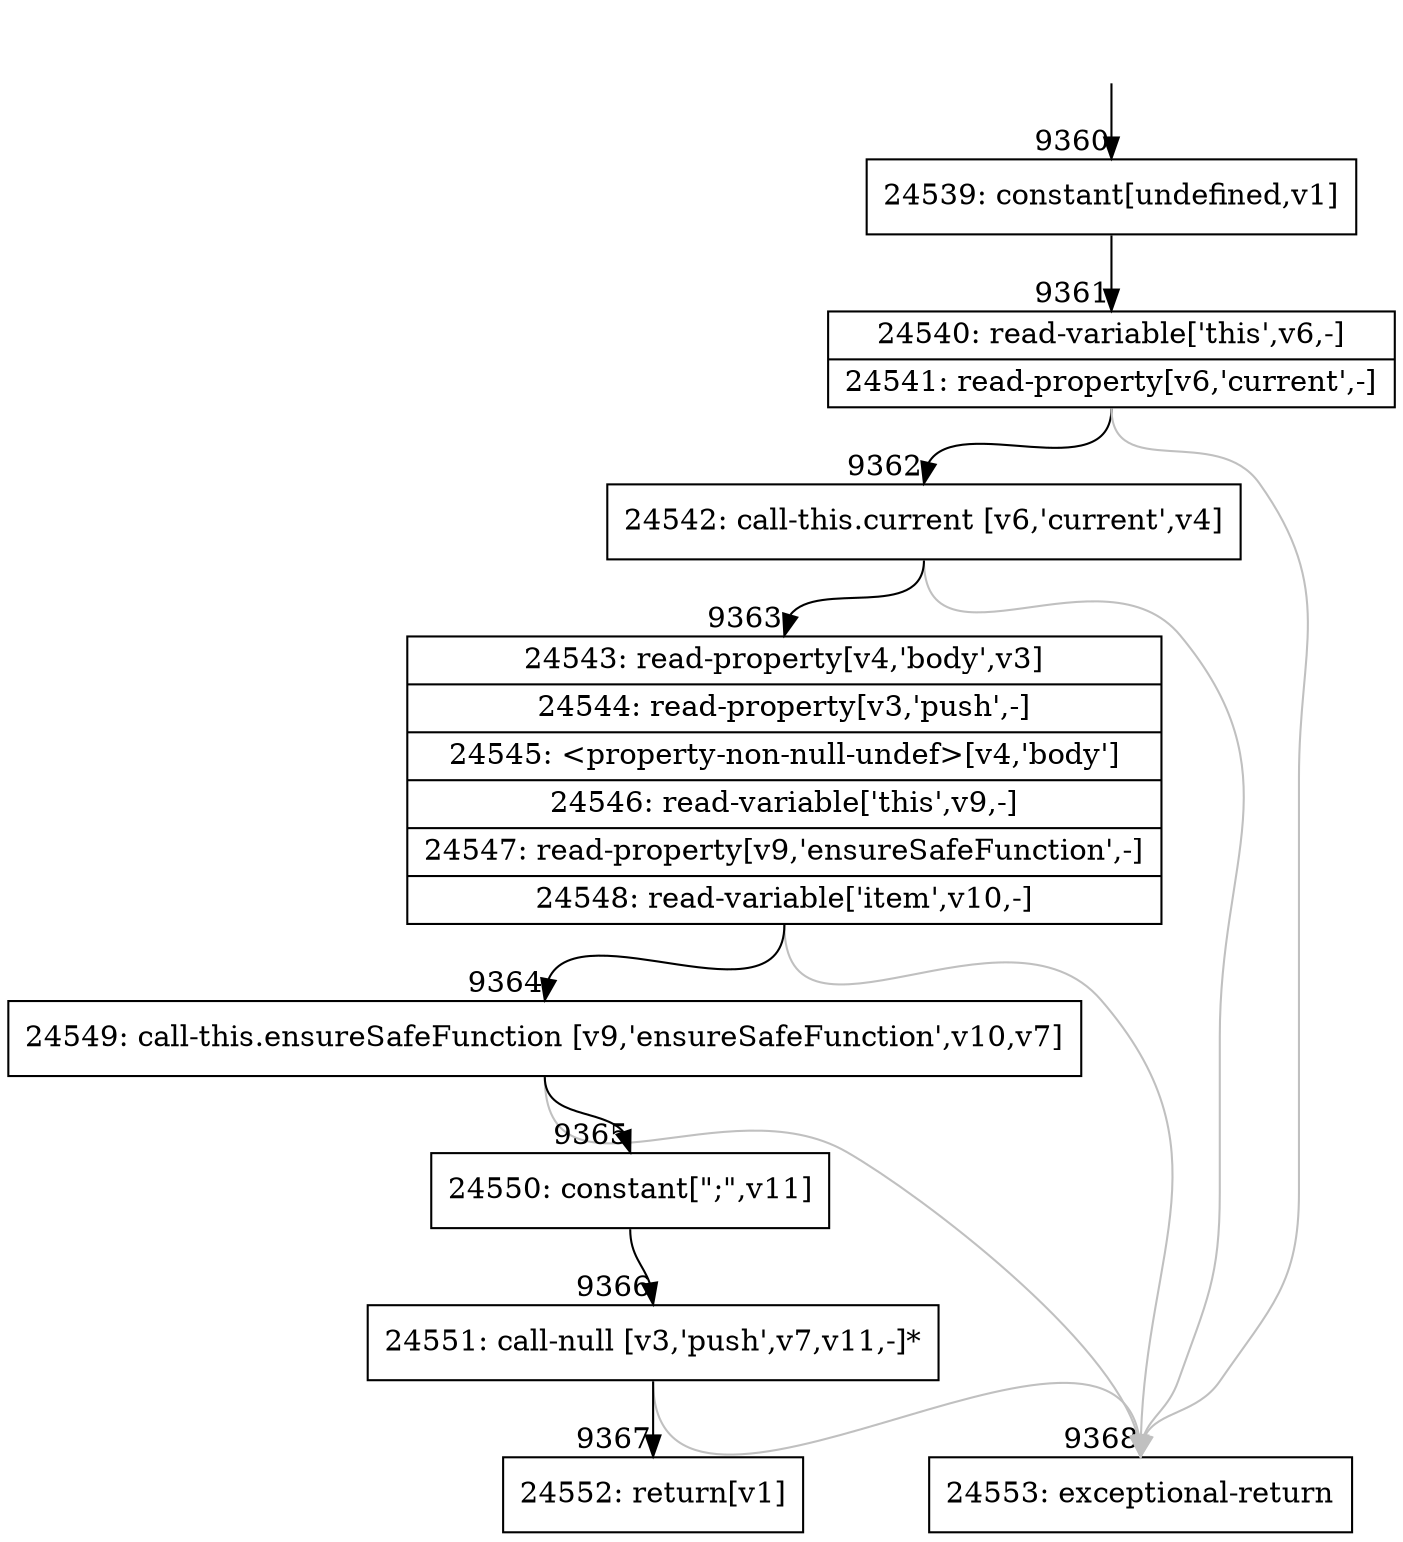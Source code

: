 digraph {
rankdir="TD"
BB_entry684[shape=none,label=""];
BB_entry684 -> BB9360 [tailport=s, headport=n, headlabel="    9360"]
BB9360 [shape=record label="{24539: constant[undefined,v1]}" ] 
BB9360 -> BB9361 [tailport=s, headport=n, headlabel="      9361"]
BB9361 [shape=record label="{24540: read-variable['this',v6,-]|24541: read-property[v6,'current',-]}" ] 
BB9361 -> BB9362 [tailport=s, headport=n, headlabel="      9362"]
BB9361 -> BB9368 [tailport=s, headport=n, color=gray, headlabel="      9368"]
BB9362 [shape=record label="{24542: call-this.current [v6,'current',v4]}" ] 
BB9362 -> BB9363 [tailport=s, headport=n, headlabel="      9363"]
BB9362 -> BB9368 [tailport=s, headport=n, color=gray]
BB9363 [shape=record label="{24543: read-property[v4,'body',v3]|24544: read-property[v3,'push',-]|24545: \<property-non-null-undef\>[v4,'body']|24546: read-variable['this',v9,-]|24547: read-property[v9,'ensureSafeFunction',-]|24548: read-variable['item',v10,-]}" ] 
BB9363 -> BB9364 [tailport=s, headport=n, headlabel="      9364"]
BB9363 -> BB9368 [tailport=s, headport=n, color=gray]
BB9364 [shape=record label="{24549: call-this.ensureSafeFunction [v9,'ensureSafeFunction',v10,v7]}" ] 
BB9364 -> BB9365 [tailport=s, headport=n, headlabel="      9365"]
BB9364 -> BB9368 [tailport=s, headport=n, color=gray]
BB9365 [shape=record label="{24550: constant[\";\",v11]}" ] 
BB9365 -> BB9366 [tailport=s, headport=n, headlabel="      9366"]
BB9366 [shape=record label="{24551: call-null [v3,'push',v7,v11,-]*}" ] 
BB9366 -> BB9367 [tailport=s, headport=n, headlabel="      9367"]
BB9366 -> BB9368 [tailport=s, headport=n, color=gray]
BB9367 [shape=record label="{24552: return[v1]}" ] 
BB9368 [shape=record label="{24553: exceptional-return}" ] 
//#$~ 13507
}
